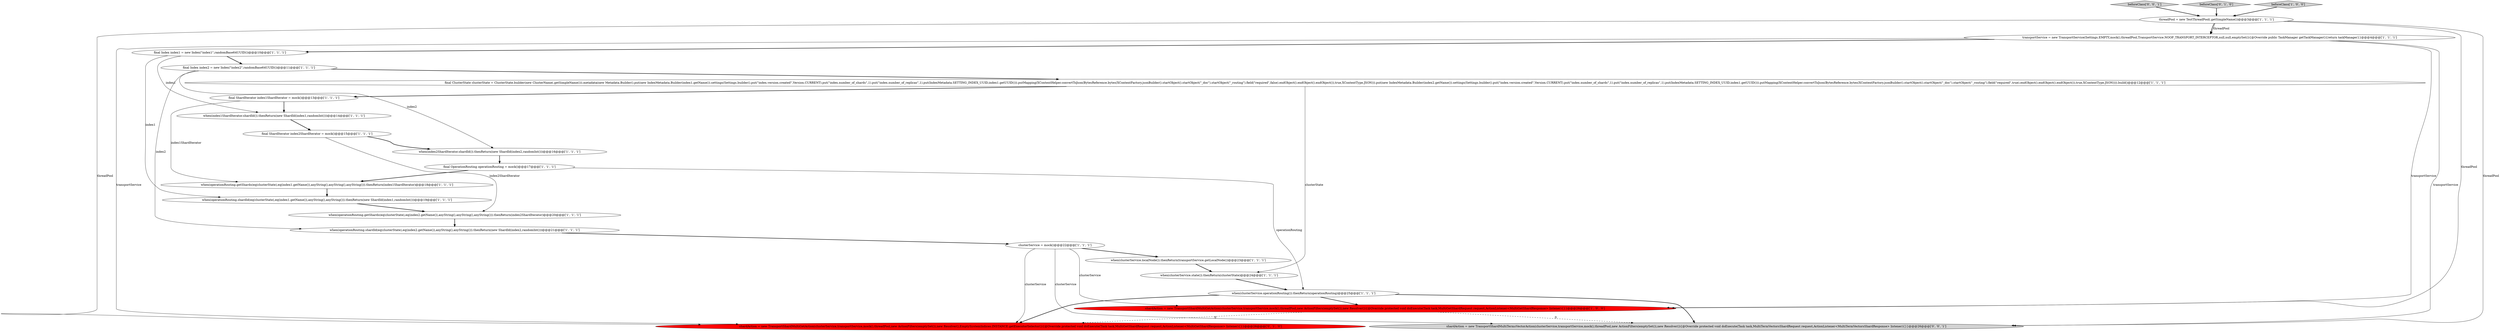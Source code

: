 digraph {
17 [style = filled, label = "clusterService = mock()@@@22@@@['1', '1', '1']", fillcolor = white, shape = ellipse image = "AAA0AAABBB1BBB"];
23 [style = filled, label = "beforeClass['0', '0', '1']", fillcolor = lightgray, shape = diamond image = "AAA0AAABBB3BBB"];
12 [style = filled, label = "when(operationRouting.getShards(eq(clusterState),eq(index2.getName()),anyString(),anyString(),anyString())).thenReturn(index2ShardIterator)@@@20@@@['1', '1', '1']", fillcolor = white, shape = ellipse image = "AAA0AAABBB1BBB"];
16 [style = filled, label = "when(operationRouting.shardId(eq(clusterState),eq(index2.getName()),anyString(),anyString())).thenReturn(new ShardId(index2,randomInt()))@@@21@@@['1', '1', '1']", fillcolor = white, shape = ellipse image = "AAA0AAABBB1BBB"];
21 [style = filled, label = "shardAction = new TransportShardMultiGetAction(clusterService,transportService,mock(),threadPool,new ActionFilters(emptySet()),new Resolver(),EmptySystemIndices.INSTANCE.getExecutorSelector()){@Override protected void doExecute(Task task,MultiGetShardRequest request,ActionListener<MultiGetShardResponse> listener){}}@@@26@@@['0', '1', '0']", fillcolor = red, shape = ellipse image = "AAA1AAABBB2BBB"];
1 [style = filled, label = "final Index index1 = new Index(\"index1\",randomBase64UUID())@@@10@@@['1', '1', '1']", fillcolor = white, shape = ellipse image = "AAA0AAABBB1BBB"];
7 [style = filled, label = "final OperationRouting operationRouting = mock()@@@17@@@['1', '1', '1']", fillcolor = white, shape = ellipse image = "AAA0AAABBB1BBB"];
14 [style = filled, label = "transportService = new TransportService(Settings.EMPTY,mock(),threadPool,TransportService.NOOP_TRANSPORT_INTERCEPTOR,null,null,emptySet()){@Override public TaskManager getTaskManager(){return taskManager}}@@@4@@@['1', '1', '1']", fillcolor = white, shape = ellipse image = "AAA0AAABBB1BBB"];
11 [style = filled, label = "final ShardIterator index1ShardIterator = mock()@@@13@@@['1', '1', '1']", fillcolor = white, shape = ellipse image = "AAA0AAABBB1BBB"];
9 [style = filled, label = "shardAction = new TransportShardMultiGetAction(clusterService,transportService,mock(),threadPool,new ActionFilters(emptySet()),new Resolver()){@Override protected void doExecute(Task task,MultiGetShardRequest request,ActionListener<MultiGetShardResponse> listener){}}@@@26@@@['1', '0', '0']", fillcolor = red, shape = ellipse image = "AAA1AAABBB1BBB"];
19 [style = filled, label = "when(operationRouting.getShards(eq(clusterState),eq(index1.getName()),anyString(),anyString(),anyString())).thenReturn(index1ShardIterator)@@@18@@@['1', '1', '1']", fillcolor = white, shape = ellipse image = "AAA0AAABBB1BBB"];
8 [style = filled, label = "when(operationRouting.shardId(eq(clusterState),eq(index1.getName()),anyString(),anyString())).thenReturn(new ShardId(index1,randomInt()))@@@19@@@['1', '1', '1']", fillcolor = white, shape = ellipse image = "AAA0AAABBB1BBB"];
6 [style = filled, label = "when(clusterService.localNode()).thenReturn(transportService.getLocalNode())@@@23@@@['1', '1', '1']", fillcolor = white, shape = ellipse image = "AAA0AAABBB1BBB"];
4 [style = filled, label = "final ShardIterator index2ShardIterator = mock()@@@15@@@['1', '1', '1']", fillcolor = white, shape = ellipse image = "AAA0AAABBB1BBB"];
3 [style = filled, label = "threadPool = new TestThreadPool(.getSimpleName())@@@3@@@['1', '1', '1']", fillcolor = white, shape = ellipse image = "AAA0AAABBB1BBB"];
18 [style = filled, label = "when(index2ShardIterator.shardId()).thenReturn(new ShardId(index2,randomInt()))@@@16@@@['1', '1', '1']", fillcolor = white, shape = ellipse image = "AAA0AAABBB1BBB"];
13 [style = filled, label = "when(index1ShardIterator.shardId()).thenReturn(new ShardId(index1,randomInt()))@@@14@@@['1', '1', '1']", fillcolor = white, shape = ellipse image = "AAA0AAABBB1BBB"];
20 [style = filled, label = "beforeClass['0', '1', '0']", fillcolor = lightgray, shape = diamond image = "AAA0AAABBB2BBB"];
22 [style = filled, label = "shardAction = new TransportShardMultiTermsVectorAction(clusterService,transportService,mock(),threadPool,new ActionFilters(emptySet()),new Resolver()){@Override protected void doExecute(Task task,MultiTermVectorsShardRequest request,ActionListener<MultiTermVectorsShardResponse> listener){}}@@@26@@@['0', '0', '1']", fillcolor = lightgray, shape = ellipse image = "AAA0AAABBB3BBB"];
2 [style = filled, label = "when(clusterService.operationRouting()).thenReturn(operationRouting)@@@25@@@['1', '1', '1']", fillcolor = white, shape = ellipse image = "AAA0AAABBB1BBB"];
15 [style = filled, label = "final ClusterState clusterState = ClusterState.builder(new ClusterName(.getSimpleName())).metadata(new Metadata.Builder().put(new IndexMetadata.Builder(index1.getName()).settings(Settings.builder().put(\"index.version.created\",Version.CURRENT).put(\"index.number_of_shards\",1).put(\"index.number_of_replicas\",1).put(IndexMetadata.SETTING_INDEX_UUID,index1.getUUID())).putMapping(XContentHelper.convertToJson(BytesReference.bytes(XContentFactory.jsonBuilder().startObject().startObject(\"_doc\").startObject(\"_routing\").field(\"required\",false).endObject().endObject().endObject()),true,XContentType.JSON))).put(new IndexMetadata.Builder(index2.getName()).settings(Settings.builder().put(\"index.version.created\",Version.CURRENT).put(\"index.number_of_shards\",1).put(\"index.number_of_replicas\",1).put(IndexMetadata.SETTING_INDEX_UUID,index1.getUUID())).putMapping(XContentHelper.convertToJson(BytesReference.bytes(XContentFactory.jsonBuilder().startObject().startObject(\"_doc\").startObject(\"_routing\").field(\"required\",true).endObject().endObject().endObject()),true,XContentType.JSON)))).build()@@@12@@@['1', '1', '1']", fillcolor = white, shape = ellipse image = "AAA0AAABBB1BBB"];
10 [style = filled, label = "final Index index2 = new Index(\"index2\",randomBase64UUID())@@@11@@@['1', '1', '1']", fillcolor = white, shape = ellipse image = "AAA0AAABBB1BBB"];
5 [style = filled, label = "beforeClass['1', '0', '0']", fillcolor = lightgray, shape = diamond image = "AAA0AAABBB1BBB"];
0 [style = filled, label = "when(clusterService.state()).thenReturn(clusterState)@@@24@@@['1', '1', '1']", fillcolor = white, shape = ellipse image = "AAA0AAABBB1BBB"];
5->3 [style = bold, label=""];
10->16 [style = solid, label="index2"];
3->22 [style = solid, label="threadPool"];
10->15 [style = bold, label=""];
17->6 [style = bold, label=""];
14->22 [style = solid, label="transportService"];
1->13 [style = solid, label="index1"];
3->14 [style = bold, label=""];
0->2 [style = bold, label=""];
3->14 [style = solid, label="threadPool"];
4->12 [style = solid, label="index2ShardIterator"];
9->22 [style = dashed, label="0"];
4->18 [style = bold, label=""];
6->0 [style = bold, label=""];
12->16 [style = bold, label=""];
20->3 [style = bold, label=""];
16->17 [style = bold, label=""];
2->9 [style = bold, label=""];
23->3 [style = bold, label=""];
1->8 [style = solid, label="index1"];
19->8 [style = bold, label=""];
14->1 [style = bold, label=""];
3->9 [style = solid, label="threadPool"];
17->22 [style = solid, label="clusterService"];
7->2 [style = solid, label="operationRouting"];
15->11 [style = bold, label=""];
17->21 [style = solid, label="clusterService"];
9->21 [style = dashed, label="0"];
2->21 [style = bold, label=""];
15->0 [style = solid, label="clusterState"];
17->9 [style = solid, label="clusterService"];
11->13 [style = bold, label=""];
14->21 [style = solid, label="transportService"];
3->21 [style = solid, label="threadPool"];
10->18 [style = solid, label="index2"];
18->7 [style = bold, label=""];
2->22 [style = bold, label=""];
1->10 [style = bold, label=""];
7->19 [style = bold, label=""];
8->12 [style = bold, label=""];
11->19 [style = solid, label="index1ShardIterator"];
14->9 [style = solid, label="transportService"];
13->4 [style = bold, label=""];
}
